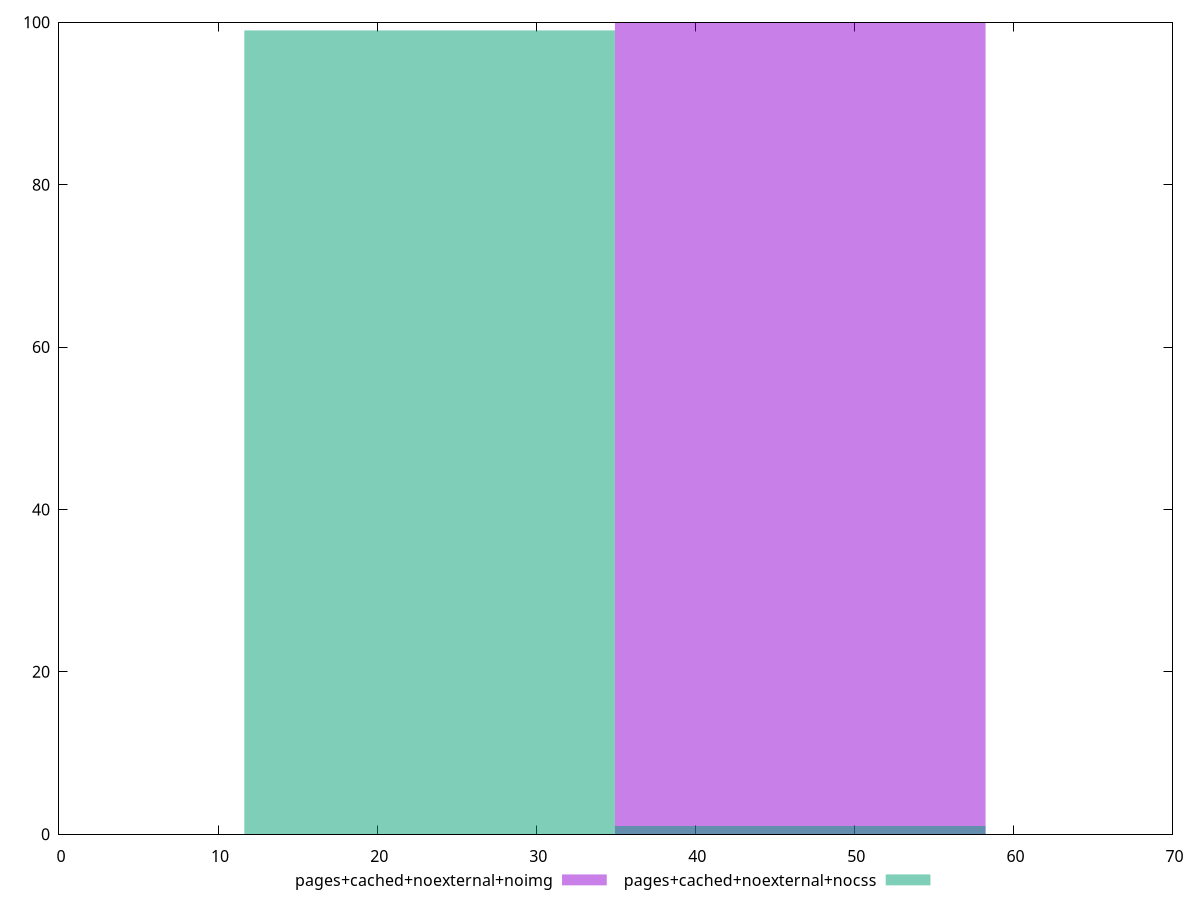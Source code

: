reset
set terminal svg size 640, 500 enhanced background rgb 'white'
set output "reprap/bootup-time/comparison/histogram/8_vs_9.svg"

$pagesCachedNoexternalNoimg <<EOF
46.597165066174966 100
EOF

$pagesCachedNoexternalNocss <<EOF
23.298582533087483 99
46.597165066174966 1
EOF

set key outside below
set boxwidth 23.298582533087483
set yrange [0:100]
set style fill transparent solid 0.5 noborder

plot \
  $pagesCachedNoexternalNoimg title "pages+cached+noexternal+noimg" with boxes, \
  $pagesCachedNoexternalNocss title "pages+cached+noexternal+nocss" with boxes, \


reset